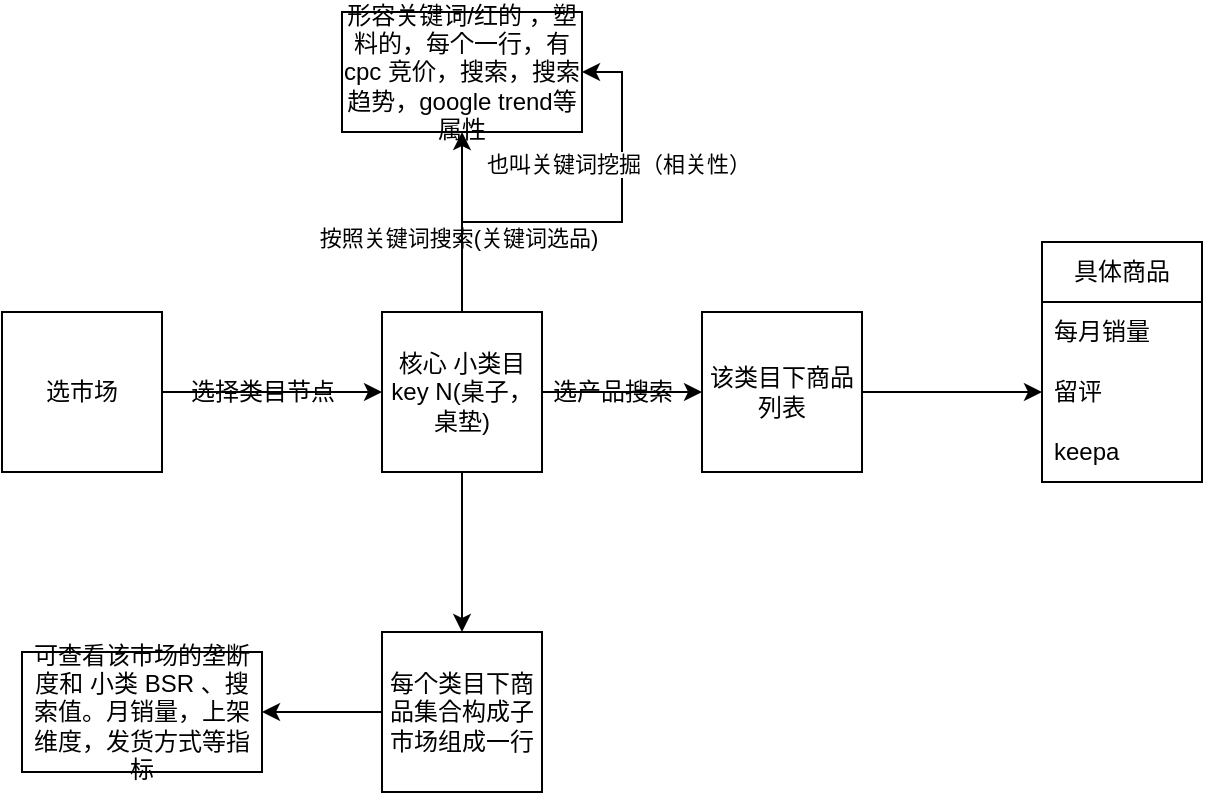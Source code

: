 <mxfile version="21.5.0" type="github">
  <diagram name="第 1 页" id="L8ZCrId86UIUJhBQzHBy">
    <mxGraphModel dx="677" dy="353" grid="1" gridSize="10" guides="1" tooltips="1" connect="1" arrows="1" fold="1" page="1" pageScale="1" pageWidth="827" pageHeight="1169" math="0" shadow="0">
      <root>
        <mxCell id="0" />
        <mxCell id="1" parent="0" />
        <mxCell id="fAKyNClEuvAhxEzox4LH-3" value="" style="edgeStyle=orthogonalEdgeStyle;rounded=0;orthogonalLoop=1;jettySize=auto;html=1;" edge="1" parent="1" source="fAKyNClEuvAhxEzox4LH-1" target="fAKyNClEuvAhxEzox4LH-2">
          <mxGeometry relative="1" as="geometry" />
        </mxCell>
        <mxCell id="fAKyNClEuvAhxEzox4LH-10" value="" style="edgeStyle=orthogonalEdgeStyle;rounded=0;orthogonalLoop=1;jettySize=auto;html=1;" edge="1" parent="1" source="fAKyNClEuvAhxEzox4LH-1" target="fAKyNClEuvAhxEzox4LH-9">
          <mxGeometry relative="1" as="geometry" />
        </mxCell>
        <mxCell id="fAKyNClEuvAhxEzox4LH-20" value="" style="edgeStyle=orthogonalEdgeStyle;rounded=0;orthogonalLoop=1;jettySize=auto;html=1;" edge="1" parent="1" source="fAKyNClEuvAhxEzox4LH-1" target="fAKyNClEuvAhxEzox4LH-19">
          <mxGeometry relative="1" as="geometry" />
        </mxCell>
        <mxCell id="fAKyNClEuvAhxEzox4LH-21" value="按照关键词搜索(关键词选品)" style="edgeLabel;html=1;align=center;verticalAlign=middle;resizable=0;points=[];" vertex="1" connectable="0" parent="fAKyNClEuvAhxEzox4LH-20">
          <mxGeometry x="-0.167" y="2" relative="1" as="geometry">
            <mxPoint as="offset" />
          </mxGeometry>
        </mxCell>
        <mxCell id="fAKyNClEuvAhxEzox4LH-22" style="edgeStyle=orthogonalEdgeStyle;rounded=0;orthogonalLoop=1;jettySize=auto;html=1;entryX=1;entryY=0.5;entryDx=0;entryDy=0;" edge="1" parent="1" source="fAKyNClEuvAhxEzox4LH-1" target="fAKyNClEuvAhxEzox4LH-19">
          <mxGeometry relative="1" as="geometry" />
        </mxCell>
        <mxCell id="fAKyNClEuvAhxEzox4LH-23" value="也叫关键词挖掘（相关性）" style="edgeLabel;html=1;align=center;verticalAlign=middle;resizable=0;points=[];" vertex="1" connectable="0" parent="fAKyNClEuvAhxEzox4LH-22">
          <mxGeometry x="0.401" y="2" relative="1" as="geometry">
            <mxPoint as="offset" />
          </mxGeometry>
        </mxCell>
        <mxCell id="fAKyNClEuvAhxEzox4LH-1" value="核心 小类目key N(桌子，桌垫)" style="whiteSpace=wrap;html=1;aspect=fixed;" vertex="1" parent="1">
          <mxGeometry x="200" y="175" width="80" height="80" as="geometry" />
        </mxCell>
        <mxCell id="fAKyNClEuvAhxEzox4LH-18" style="edgeStyle=orthogonalEdgeStyle;rounded=0;orthogonalLoop=1;jettySize=auto;html=1;" edge="1" parent="1" source="fAKyNClEuvAhxEzox4LH-2" target="fAKyNClEuvAhxEzox4LH-16">
          <mxGeometry relative="1" as="geometry" />
        </mxCell>
        <mxCell id="fAKyNClEuvAhxEzox4LH-2" value="该类目下商品列表" style="whiteSpace=wrap;html=1;aspect=fixed;" vertex="1" parent="1">
          <mxGeometry x="360" y="175" width="80" height="80" as="geometry" />
        </mxCell>
        <mxCell id="fAKyNClEuvAhxEzox4LH-6" style="edgeStyle=orthogonalEdgeStyle;rounded=0;orthogonalLoop=1;jettySize=auto;html=1;entryX=0;entryY=0.5;entryDx=0;entryDy=0;" edge="1" parent="1" source="fAKyNClEuvAhxEzox4LH-4" target="fAKyNClEuvAhxEzox4LH-1">
          <mxGeometry relative="1" as="geometry" />
        </mxCell>
        <mxCell id="fAKyNClEuvAhxEzox4LH-4" value="选市场" style="whiteSpace=wrap;html=1;aspect=fixed;" vertex="1" parent="1">
          <mxGeometry x="10" y="175" width="80" height="80" as="geometry" />
        </mxCell>
        <mxCell id="fAKyNClEuvAhxEzox4LH-7" value="选择类目节点" style="text;html=1;align=center;verticalAlign=middle;resizable=0;points=[];autosize=1;strokeColor=none;fillColor=none;" vertex="1" parent="1">
          <mxGeometry x="90" y="200" width="100" height="30" as="geometry" />
        </mxCell>
        <mxCell id="fAKyNClEuvAhxEzox4LH-8" value="选产品搜索" style="text;html=1;align=center;verticalAlign=middle;resizable=0;points=[];autosize=1;strokeColor=none;fillColor=none;" vertex="1" parent="1">
          <mxGeometry x="275" y="200" width="80" height="30" as="geometry" />
        </mxCell>
        <mxCell id="fAKyNClEuvAhxEzox4LH-12" value="" style="edgeStyle=orthogonalEdgeStyle;rounded=0;orthogonalLoop=1;jettySize=auto;html=1;" edge="1" parent="1" source="fAKyNClEuvAhxEzox4LH-9" target="fAKyNClEuvAhxEzox4LH-11">
          <mxGeometry relative="1" as="geometry" />
        </mxCell>
        <mxCell id="fAKyNClEuvAhxEzox4LH-9" value="每个类目下商品集合构成子市场组成一行" style="whiteSpace=wrap;html=1;aspect=fixed;" vertex="1" parent="1">
          <mxGeometry x="200" y="335" width="80" height="80" as="geometry" />
        </mxCell>
        <mxCell id="fAKyNClEuvAhxEzox4LH-11" value="可查看该市场的垄断度和 小类 BSR 、搜索值。月销量，上架维度，发货方式等指标" style="whiteSpace=wrap;html=1;" vertex="1" parent="1">
          <mxGeometry x="20" y="345" width="120" height="60" as="geometry" />
        </mxCell>
        <mxCell id="fAKyNClEuvAhxEzox4LH-14" value="具体商品" style="swimlane;fontStyle=0;childLayout=stackLayout;horizontal=1;startSize=30;horizontalStack=0;resizeParent=1;resizeParentMax=0;resizeLast=0;collapsible=1;marginBottom=0;whiteSpace=wrap;html=1;" vertex="1" parent="1">
          <mxGeometry x="530" y="140" width="80" height="120" as="geometry" />
        </mxCell>
        <mxCell id="fAKyNClEuvAhxEzox4LH-15" value="每月销量" style="text;strokeColor=none;fillColor=none;align=left;verticalAlign=middle;spacingLeft=4;spacingRight=4;overflow=hidden;points=[[0,0.5],[1,0.5]];portConstraint=eastwest;rotatable=0;whiteSpace=wrap;html=1;" vertex="1" parent="fAKyNClEuvAhxEzox4LH-14">
          <mxGeometry y="30" width="80" height="30" as="geometry" />
        </mxCell>
        <mxCell id="fAKyNClEuvAhxEzox4LH-16" value="留评" style="text;strokeColor=none;fillColor=none;align=left;verticalAlign=middle;spacingLeft=4;spacingRight=4;overflow=hidden;points=[[0,0.5],[1,0.5]];portConstraint=eastwest;rotatable=0;whiteSpace=wrap;html=1;" vertex="1" parent="fAKyNClEuvAhxEzox4LH-14">
          <mxGeometry y="60" width="80" height="30" as="geometry" />
        </mxCell>
        <mxCell id="fAKyNClEuvAhxEzox4LH-17" value="keepa" style="text;strokeColor=none;fillColor=none;align=left;verticalAlign=middle;spacingLeft=4;spacingRight=4;overflow=hidden;points=[[0,0.5],[1,0.5]];portConstraint=eastwest;rotatable=0;whiteSpace=wrap;html=1;" vertex="1" parent="fAKyNClEuvAhxEzox4LH-14">
          <mxGeometry y="90" width="80" height="30" as="geometry" />
        </mxCell>
        <mxCell id="fAKyNClEuvAhxEzox4LH-19" value="形容关键词/红的 ，塑料的，每个一行，有cpc 竞价，搜索，搜索趋势，google trend等属性" style="whiteSpace=wrap;html=1;" vertex="1" parent="1">
          <mxGeometry x="180" y="25" width="120" height="60" as="geometry" />
        </mxCell>
      </root>
    </mxGraphModel>
  </diagram>
</mxfile>
